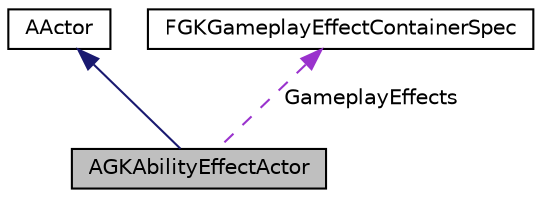 digraph "AGKAbilityEffectActor"
{
 // LATEX_PDF_SIZE
  edge [fontname="Helvetica",fontsize="10",labelfontname="Helvetica",labelfontsize="10"];
  node [fontname="Helvetica",fontsize="10",shape=record];
  Node1 [label="AGKAbilityEffectActor",height=0.2,width=0.4,color="black", fillcolor="grey75", style="filled", fontcolor="black",tooltip=" "];
  Node2 -> Node1 [dir="back",color="midnightblue",fontsize="10",style="solid",fontname="Helvetica"];
  Node2 [label="AActor",height=0.2,width=0.4,color="black", fillcolor="white", style="filled",tooltip=" "];
  Node3 -> Node1 [dir="back",color="darkorchid3",fontsize="10",style="dashed",label=" GameplayEffects" ,fontname="Helvetica"];
  Node3 [label="FGKGameplayEffectContainerSpec",height=0.2,width=0.4,color="black", fillcolor="white", style="filled",URL="$structFGKGameplayEffectContainerSpec.html",tooltip=" "];
}

